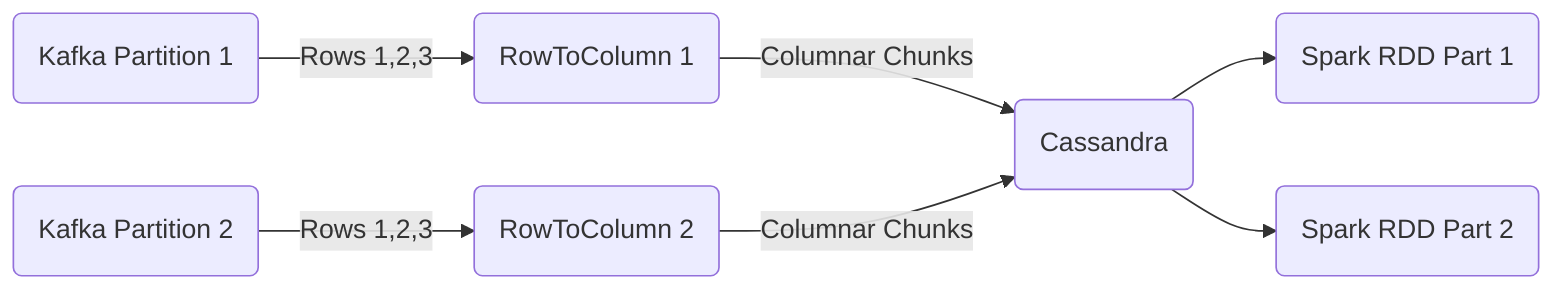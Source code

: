 graph LR;
k1(Kafka Partition 1);
k2(Kafka Partition 2);
conv1(RowToColumn 1);
conv2(RowToColumn 2);
c1(Cassandra);
k1-- Rows 1,2,3 -->conv1;
k2-- Rows 1,2,3 -->conv2;
conv1-- Columnar Chunks -->c1;
conv2-- Columnar Chunks -->c1;
c1 -->s1(Spark RDD Part 1);
c1 -->s2(Spark RDD Part 2);